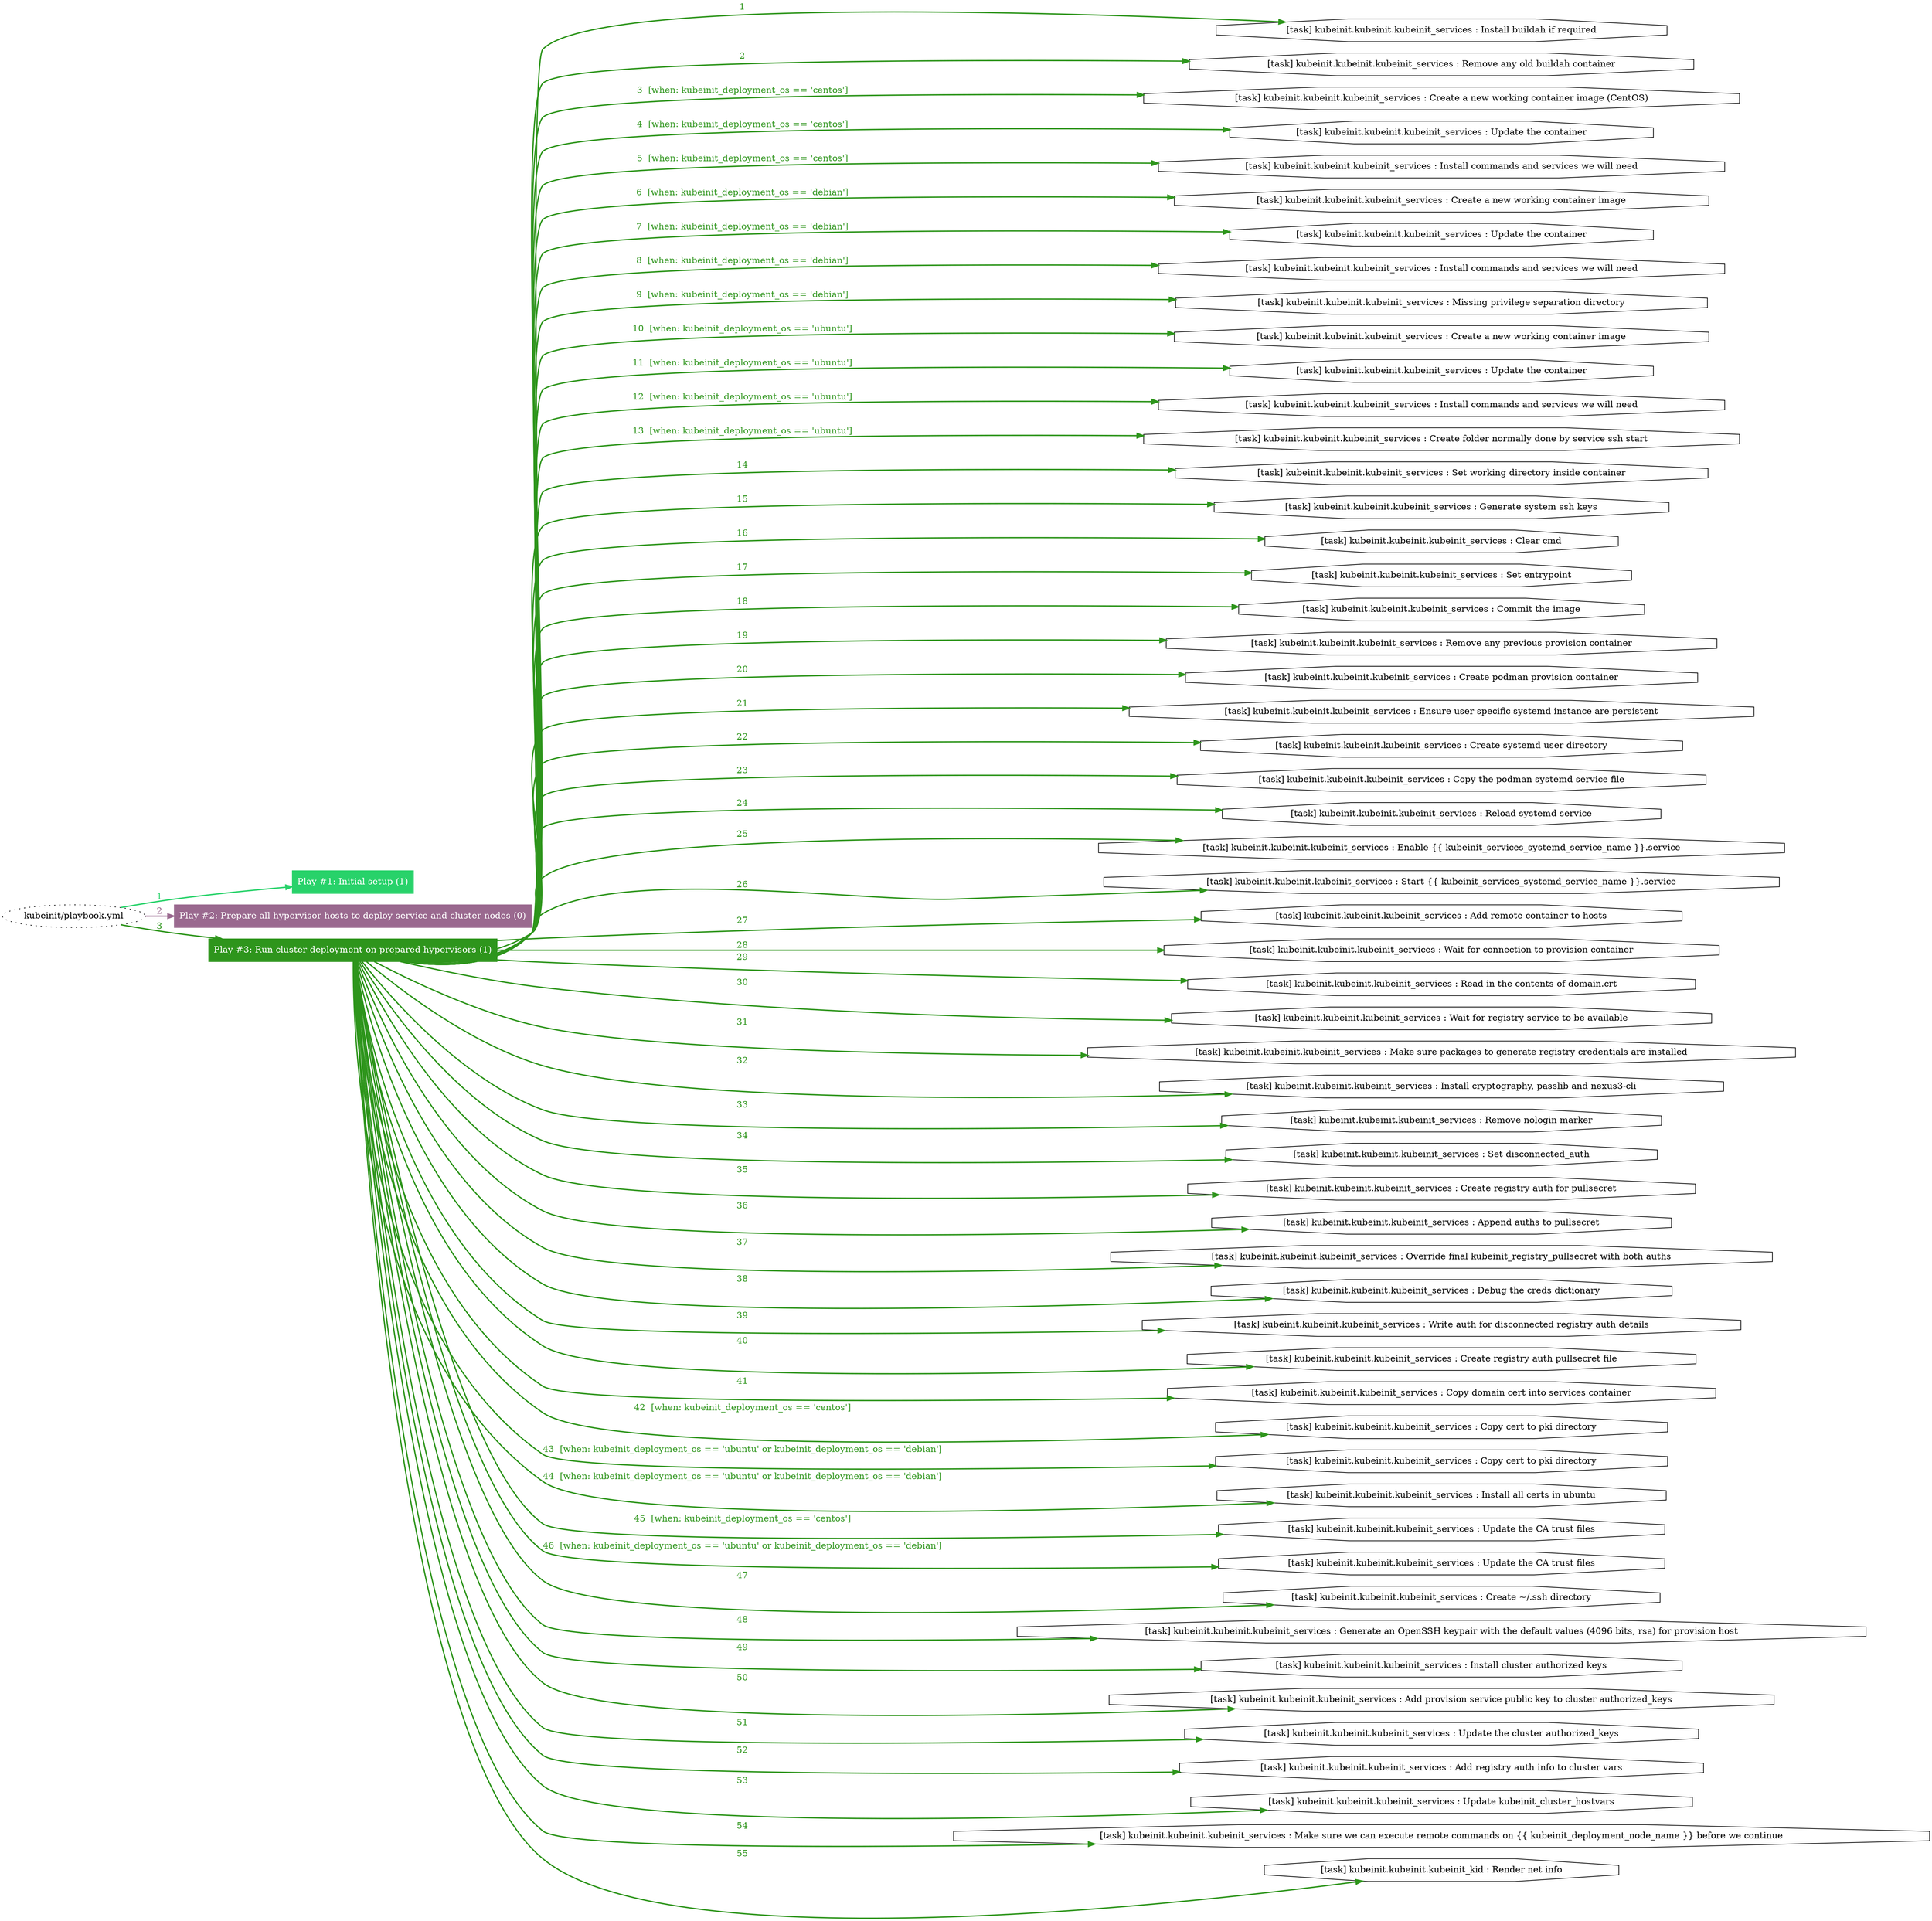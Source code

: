 digraph "kubeinit/playbook.yml "{
	graph [concentrate=true ordering=in rankdir=LR ratio=fill]
	edge [esep=5 sep=10]
	"kubeinit/playbook.yml" [id=root_node style=dotted]
	subgraph "Play #1: Initial setup (1) "{
		"Play #1: Initial setup (1)" [color="#28d26a" fontcolor="#ffffff" id="play_fb21140e-4977-4ded-9e24-a679d999e074" shape=box style=filled tooltip=localhost]
		"kubeinit/playbook.yml" -> "Play #1: Initial setup (1)" [label=1 color="#28d26a" fontcolor="#28d26a" id="edge_a619f9a7-78a1-4eaa-be02-754d3ae35605" style=bold]
	}
	subgraph "Play #2: Prepare all hypervisor hosts to deploy service and cluster nodes (0) "{
		"Play #2: Prepare all hypervisor hosts to deploy service and cluster nodes (0)" [color="#9a698f" fontcolor="#ffffff" id="play_34a4af6b-c5f1-4bd3-9af5-1db1eec75e0d" shape=box style=filled tooltip=""]
		"kubeinit/playbook.yml" -> "Play #2: Prepare all hypervisor hosts to deploy service and cluster nodes (0)" [label=2 color="#9a698f" fontcolor="#9a698f" id="edge_3eed11e8-5fe3-4510-93e6-8d4940f822d9" style=bold]
	}
	subgraph "Play #3: Run cluster deployment on prepared hypervisors (1) "{
		"Play #3: Run cluster deployment on prepared hypervisors (1)" [color="#2e951c" fontcolor="#ffffff" id="play_df49dee0-29ed-4c7d-a467-cee5a92ea296" shape=box style=filled tooltip=localhost]
		"kubeinit/playbook.yml" -> "Play #3: Run cluster deployment on prepared hypervisors (1)" [label=3 color="#2e951c" fontcolor="#2e951c" id="edge_9e44c114-6407-46ab-90d5-ff6a9166362f" style=bold]
		"task_f954678c-eb7d-4d14-9c8f-4b871ca7f567" [label="[task] kubeinit.kubeinit.kubeinit_services : Install buildah if required" id="task_f954678c-eb7d-4d14-9c8f-4b871ca7f567" shape=octagon tooltip="[task] kubeinit.kubeinit.kubeinit_services : Install buildah if required"]
		"Play #3: Run cluster deployment on prepared hypervisors (1)" -> "task_f954678c-eb7d-4d14-9c8f-4b871ca7f567" [label=1 color="#2e951c" fontcolor="#2e951c" id="edge_1b4e0be0-eb6d-4d69-b42c-e0f5a2f4f9b6" style=bold]
		"task_3fbc5e79-30d0-4c27-a7d3-ce023d281f4b" [label="[task] kubeinit.kubeinit.kubeinit_services : Remove any old buildah container" id="task_3fbc5e79-30d0-4c27-a7d3-ce023d281f4b" shape=octagon tooltip="[task] kubeinit.kubeinit.kubeinit_services : Remove any old buildah container"]
		"Play #3: Run cluster deployment on prepared hypervisors (1)" -> "task_3fbc5e79-30d0-4c27-a7d3-ce023d281f4b" [label=2 color="#2e951c" fontcolor="#2e951c" id="edge_caacd9ae-cb9a-4d73-985d-f6e662a9e628" style=bold]
		"task_e524f6bb-5496-4b8f-90b9-5fa8494b65fa" [label="[task] kubeinit.kubeinit.kubeinit_services : Create a new working container image (CentOS)" id="task_e524f6bb-5496-4b8f-90b9-5fa8494b65fa" shape=octagon tooltip="[task] kubeinit.kubeinit.kubeinit_services : Create a new working container image (CentOS)"]
		"Play #3: Run cluster deployment on prepared hypervisors (1)" -> "task_e524f6bb-5496-4b8f-90b9-5fa8494b65fa" [label="3  [when: kubeinit_deployment_os == 'centos']" color="#2e951c" fontcolor="#2e951c" id="edge_5003f5ed-0d93-4839-99a3-d709eabb10f5" style=bold]
		"task_81d10264-fdef-4386-b631-661ddc782e09" [label="[task] kubeinit.kubeinit.kubeinit_services : Update the container" id="task_81d10264-fdef-4386-b631-661ddc782e09" shape=octagon tooltip="[task] kubeinit.kubeinit.kubeinit_services : Update the container"]
		"Play #3: Run cluster deployment on prepared hypervisors (1)" -> "task_81d10264-fdef-4386-b631-661ddc782e09" [label="4  [when: kubeinit_deployment_os == 'centos']" color="#2e951c" fontcolor="#2e951c" id="edge_58595c8b-dc9c-4e1d-a4d0-4e4889d0d732" style=bold]
		"task_b042ab1b-4d76-4cac-84b8-c89f463dea36" [label="[task] kubeinit.kubeinit.kubeinit_services : Install commands and services we will need" id="task_b042ab1b-4d76-4cac-84b8-c89f463dea36" shape=octagon tooltip="[task] kubeinit.kubeinit.kubeinit_services : Install commands and services we will need"]
		"Play #3: Run cluster deployment on prepared hypervisors (1)" -> "task_b042ab1b-4d76-4cac-84b8-c89f463dea36" [label="5  [when: kubeinit_deployment_os == 'centos']" color="#2e951c" fontcolor="#2e951c" id="edge_3ec3880b-bbab-4ea2-912a-3cc46882be84" style=bold]
		"task_982a54f4-affa-459a-b3ba-c38927e81be0" [label="[task] kubeinit.kubeinit.kubeinit_services : Create a new working container image" id="task_982a54f4-affa-459a-b3ba-c38927e81be0" shape=octagon tooltip="[task] kubeinit.kubeinit.kubeinit_services : Create a new working container image"]
		"Play #3: Run cluster deployment on prepared hypervisors (1)" -> "task_982a54f4-affa-459a-b3ba-c38927e81be0" [label="6  [when: kubeinit_deployment_os == 'debian']" color="#2e951c" fontcolor="#2e951c" id="edge_4c100872-9720-480b-82c3-34690c610e1d" style=bold]
		"task_8e7991b4-23e6-42f3-aa12-5c18b6f372d9" [label="[task] kubeinit.kubeinit.kubeinit_services : Update the container" id="task_8e7991b4-23e6-42f3-aa12-5c18b6f372d9" shape=octagon tooltip="[task] kubeinit.kubeinit.kubeinit_services : Update the container"]
		"Play #3: Run cluster deployment on prepared hypervisors (1)" -> "task_8e7991b4-23e6-42f3-aa12-5c18b6f372d9" [label="7  [when: kubeinit_deployment_os == 'debian']" color="#2e951c" fontcolor="#2e951c" id="edge_21dded2e-4591-48e1-aded-80b72ab8c969" style=bold]
		"task_69eae5f4-2488-4e17-969f-559f442cec16" [label="[task] kubeinit.kubeinit.kubeinit_services : Install commands and services we will need" id="task_69eae5f4-2488-4e17-969f-559f442cec16" shape=octagon tooltip="[task] kubeinit.kubeinit.kubeinit_services : Install commands and services we will need"]
		"Play #3: Run cluster deployment on prepared hypervisors (1)" -> "task_69eae5f4-2488-4e17-969f-559f442cec16" [label="8  [when: kubeinit_deployment_os == 'debian']" color="#2e951c" fontcolor="#2e951c" id="edge_d61d5313-4420-4d14-aa16-f0c9438125c2" style=bold]
		"task_596f7384-cfcf-4b8a-9cff-9d18c9f3d7bd" [label="[task] kubeinit.kubeinit.kubeinit_services : Missing privilege separation directory" id="task_596f7384-cfcf-4b8a-9cff-9d18c9f3d7bd" shape=octagon tooltip="[task] kubeinit.kubeinit.kubeinit_services : Missing privilege separation directory"]
		"Play #3: Run cluster deployment on prepared hypervisors (1)" -> "task_596f7384-cfcf-4b8a-9cff-9d18c9f3d7bd" [label="9  [when: kubeinit_deployment_os == 'debian']" color="#2e951c" fontcolor="#2e951c" id="edge_556c1bb2-6a6f-431f-88de-2d59a5cfd6fc" style=bold]
		"task_b9a23d16-90ff-4ee0-adaf-c12b61dd0f0f" [label="[task] kubeinit.kubeinit.kubeinit_services : Create a new working container image" id="task_b9a23d16-90ff-4ee0-adaf-c12b61dd0f0f" shape=octagon tooltip="[task] kubeinit.kubeinit.kubeinit_services : Create a new working container image"]
		"Play #3: Run cluster deployment on prepared hypervisors (1)" -> "task_b9a23d16-90ff-4ee0-adaf-c12b61dd0f0f" [label="10  [when: kubeinit_deployment_os == 'ubuntu']" color="#2e951c" fontcolor="#2e951c" id="edge_84fd10c2-b954-4719-a53f-27a0e7650e3f" style=bold]
		"task_731b4a1e-b1b9-4837-a8f0-09810c22214a" [label="[task] kubeinit.kubeinit.kubeinit_services : Update the container" id="task_731b4a1e-b1b9-4837-a8f0-09810c22214a" shape=octagon tooltip="[task] kubeinit.kubeinit.kubeinit_services : Update the container"]
		"Play #3: Run cluster deployment on prepared hypervisors (1)" -> "task_731b4a1e-b1b9-4837-a8f0-09810c22214a" [label="11  [when: kubeinit_deployment_os == 'ubuntu']" color="#2e951c" fontcolor="#2e951c" id="edge_b7f87d51-04bc-4a9b-8b03-ad0689f7ca53" style=bold]
		"task_a36f24f2-7547-4f67-b549-cf7145278308" [label="[task] kubeinit.kubeinit.kubeinit_services : Install commands and services we will need" id="task_a36f24f2-7547-4f67-b549-cf7145278308" shape=octagon tooltip="[task] kubeinit.kubeinit.kubeinit_services : Install commands and services we will need"]
		"Play #3: Run cluster deployment on prepared hypervisors (1)" -> "task_a36f24f2-7547-4f67-b549-cf7145278308" [label="12  [when: kubeinit_deployment_os == 'ubuntu']" color="#2e951c" fontcolor="#2e951c" id="edge_70090224-0348-48ba-bf2c-ad6e4b510a38" style=bold]
		"task_308d3043-7f38-47ac-b613-a9ed5365547d" [label="[task] kubeinit.kubeinit.kubeinit_services : Create folder normally done by service ssh start" id="task_308d3043-7f38-47ac-b613-a9ed5365547d" shape=octagon tooltip="[task] kubeinit.kubeinit.kubeinit_services : Create folder normally done by service ssh start"]
		"Play #3: Run cluster deployment on prepared hypervisors (1)" -> "task_308d3043-7f38-47ac-b613-a9ed5365547d" [label="13  [when: kubeinit_deployment_os == 'ubuntu']" color="#2e951c" fontcolor="#2e951c" id="edge_76c54284-4cc3-4f8d-971a-24bebc0b4f95" style=bold]
		"task_fdf93be5-13ef-4f36-ae47-cb93446c4777" [label="[task] kubeinit.kubeinit.kubeinit_services : Set working directory inside container" id="task_fdf93be5-13ef-4f36-ae47-cb93446c4777" shape=octagon tooltip="[task] kubeinit.kubeinit.kubeinit_services : Set working directory inside container"]
		"Play #3: Run cluster deployment on prepared hypervisors (1)" -> "task_fdf93be5-13ef-4f36-ae47-cb93446c4777" [label=14 color="#2e951c" fontcolor="#2e951c" id="edge_4e7fa073-d53f-4cbd-842e-82bd2249be1a" style=bold]
		"task_595fd73f-1d70-4033-82b4-a03ab81b8c96" [label="[task] kubeinit.kubeinit.kubeinit_services : Generate system ssh keys" id="task_595fd73f-1d70-4033-82b4-a03ab81b8c96" shape=octagon tooltip="[task] kubeinit.kubeinit.kubeinit_services : Generate system ssh keys"]
		"Play #3: Run cluster deployment on prepared hypervisors (1)" -> "task_595fd73f-1d70-4033-82b4-a03ab81b8c96" [label=15 color="#2e951c" fontcolor="#2e951c" id="edge_c19c305f-96dc-4573-b8d9-613195e4b36f" style=bold]
		"task_7fca08e0-a801-4d59-bc9c-04a8c9ce7c22" [label="[task] kubeinit.kubeinit.kubeinit_services : Clear cmd" id="task_7fca08e0-a801-4d59-bc9c-04a8c9ce7c22" shape=octagon tooltip="[task] kubeinit.kubeinit.kubeinit_services : Clear cmd"]
		"Play #3: Run cluster deployment on prepared hypervisors (1)" -> "task_7fca08e0-a801-4d59-bc9c-04a8c9ce7c22" [label=16 color="#2e951c" fontcolor="#2e951c" id="edge_29b4102c-d360-4c33-97cc-e5080d7cd207" style=bold]
		"task_38431efd-86bf-421e-9914-eb959b81c002" [label="[task] kubeinit.kubeinit.kubeinit_services : Set entrypoint" id="task_38431efd-86bf-421e-9914-eb959b81c002" shape=octagon tooltip="[task] kubeinit.kubeinit.kubeinit_services : Set entrypoint"]
		"Play #3: Run cluster deployment on prepared hypervisors (1)" -> "task_38431efd-86bf-421e-9914-eb959b81c002" [label=17 color="#2e951c" fontcolor="#2e951c" id="edge_4d951d52-8871-43ef-8fbf-6f3704577e83" style=bold]
		"task_2da45746-0138-47cf-bcc7-50ae3208f9d2" [label="[task] kubeinit.kubeinit.kubeinit_services : Commit the image" id="task_2da45746-0138-47cf-bcc7-50ae3208f9d2" shape=octagon tooltip="[task] kubeinit.kubeinit.kubeinit_services : Commit the image"]
		"Play #3: Run cluster deployment on prepared hypervisors (1)" -> "task_2da45746-0138-47cf-bcc7-50ae3208f9d2" [label=18 color="#2e951c" fontcolor="#2e951c" id="edge_daf42478-403e-4222-bc17-763c0029041d" style=bold]
		"task_1f17384f-ebb7-429e-8e74-1176d158fac0" [label="[task] kubeinit.kubeinit.kubeinit_services : Remove any previous provision container" id="task_1f17384f-ebb7-429e-8e74-1176d158fac0" shape=octagon tooltip="[task] kubeinit.kubeinit.kubeinit_services : Remove any previous provision container"]
		"Play #3: Run cluster deployment on prepared hypervisors (1)" -> "task_1f17384f-ebb7-429e-8e74-1176d158fac0" [label=19 color="#2e951c" fontcolor="#2e951c" id="edge_843d2197-1d4b-4ab7-a8c7-33215e65cabf" style=bold]
		"task_f2611aae-f20d-4956-8fd3-71c03f41d87a" [label="[task] kubeinit.kubeinit.kubeinit_services : Create podman provision container" id="task_f2611aae-f20d-4956-8fd3-71c03f41d87a" shape=octagon tooltip="[task] kubeinit.kubeinit.kubeinit_services : Create podman provision container"]
		"Play #3: Run cluster deployment on prepared hypervisors (1)" -> "task_f2611aae-f20d-4956-8fd3-71c03f41d87a" [label=20 color="#2e951c" fontcolor="#2e951c" id="edge_325a84f8-5c9e-4f89-a01a-8de6191f3675" style=bold]
		"task_e98561d4-8e0c-4e34-b7ec-4884595a56dd" [label="[task] kubeinit.kubeinit.kubeinit_services : Ensure user specific systemd instance are persistent" id="task_e98561d4-8e0c-4e34-b7ec-4884595a56dd" shape=octagon tooltip="[task] kubeinit.kubeinit.kubeinit_services : Ensure user specific systemd instance are persistent"]
		"Play #3: Run cluster deployment on prepared hypervisors (1)" -> "task_e98561d4-8e0c-4e34-b7ec-4884595a56dd" [label=21 color="#2e951c" fontcolor="#2e951c" id="edge_b3157e76-3e0b-499a-8820-44bdd3e07e41" style=bold]
		"task_5b3f8b5e-7528-4c4e-826e-16f1e41be814" [label="[task] kubeinit.kubeinit.kubeinit_services : Create systemd user directory" id="task_5b3f8b5e-7528-4c4e-826e-16f1e41be814" shape=octagon tooltip="[task] kubeinit.kubeinit.kubeinit_services : Create systemd user directory"]
		"Play #3: Run cluster deployment on prepared hypervisors (1)" -> "task_5b3f8b5e-7528-4c4e-826e-16f1e41be814" [label=22 color="#2e951c" fontcolor="#2e951c" id="edge_24f6bd2e-303e-4d14-a566-d069535ada1f" style=bold]
		"task_97024ecc-97c9-48ec-9b8b-dfa5c55ae821" [label="[task] kubeinit.kubeinit.kubeinit_services : Copy the podman systemd service file" id="task_97024ecc-97c9-48ec-9b8b-dfa5c55ae821" shape=octagon tooltip="[task] kubeinit.kubeinit.kubeinit_services : Copy the podman systemd service file"]
		"Play #3: Run cluster deployment on prepared hypervisors (1)" -> "task_97024ecc-97c9-48ec-9b8b-dfa5c55ae821" [label=23 color="#2e951c" fontcolor="#2e951c" id="edge_bf84581a-40cc-4697-a968-b2bba0bbd6a0" style=bold]
		"task_4e8abbfd-5504-4243-9885-94114dfa71ca" [label="[task] kubeinit.kubeinit.kubeinit_services : Reload systemd service" id="task_4e8abbfd-5504-4243-9885-94114dfa71ca" shape=octagon tooltip="[task] kubeinit.kubeinit.kubeinit_services : Reload systemd service"]
		"Play #3: Run cluster deployment on prepared hypervisors (1)" -> "task_4e8abbfd-5504-4243-9885-94114dfa71ca" [label=24 color="#2e951c" fontcolor="#2e951c" id="edge_bda36641-5624-43a1-96f5-e88a3d13253a" style=bold]
		"task_87b849ab-a3dc-45b5-9717-7f0d2ac7c985" [label="[task] kubeinit.kubeinit.kubeinit_services : Enable {{ kubeinit_services_systemd_service_name }}.service" id="task_87b849ab-a3dc-45b5-9717-7f0d2ac7c985" shape=octagon tooltip="[task] kubeinit.kubeinit.kubeinit_services : Enable {{ kubeinit_services_systemd_service_name }}.service"]
		"Play #3: Run cluster deployment on prepared hypervisors (1)" -> "task_87b849ab-a3dc-45b5-9717-7f0d2ac7c985" [label=25 color="#2e951c" fontcolor="#2e951c" id="edge_43fab0cf-f6d3-41a0-b4db-f732dd9c2e70" style=bold]
		"task_c237f8e1-8a91-49a4-8d32-76912c03d9e8" [label="[task] kubeinit.kubeinit.kubeinit_services : Start {{ kubeinit_services_systemd_service_name }}.service" id="task_c237f8e1-8a91-49a4-8d32-76912c03d9e8" shape=octagon tooltip="[task] kubeinit.kubeinit.kubeinit_services : Start {{ kubeinit_services_systemd_service_name }}.service"]
		"Play #3: Run cluster deployment on prepared hypervisors (1)" -> "task_c237f8e1-8a91-49a4-8d32-76912c03d9e8" [label=26 color="#2e951c" fontcolor="#2e951c" id="edge_01cb27ad-2d20-4b18-9406-0f60721b1360" style=bold]
		"task_3599f322-bea6-404b-badb-604ed63e4a84" [label="[task] kubeinit.kubeinit.kubeinit_services : Add remote container to hosts" id="task_3599f322-bea6-404b-badb-604ed63e4a84" shape=octagon tooltip="[task] kubeinit.kubeinit.kubeinit_services : Add remote container to hosts"]
		"Play #3: Run cluster deployment on prepared hypervisors (1)" -> "task_3599f322-bea6-404b-badb-604ed63e4a84" [label=27 color="#2e951c" fontcolor="#2e951c" id="edge_ffeacc06-9fba-4436-b3fe-0713f19d6ee0" style=bold]
		"task_ffd7c89b-6ba9-49c4-9888-dc941af1f0b9" [label="[task] kubeinit.kubeinit.kubeinit_services : Wait for connection to provision container" id="task_ffd7c89b-6ba9-49c4-9888-dc941af1f0b9" shape=octagon tooltip="[task] kubeinit.kubeinit.kubeinit_services : Wait for connection to provision container"]
		"Play #3: Run cluster deployment on prepared hypervisors (1)" -> "task_ffd7c89b-6ba9-49c4-9888-dc941af1f0b9" [label=28 color="#2e951c" fontcolor="#2e951c" id="edge_2ad243c7-1d75-47fa-823a-3ff5b2858005" style=bold]
		"task_7d4e82b1-c16b-477f-9c59-17d4416fe4b2" [label="[task] kubeinit.kubeinit.kubeinit_services : Read in the contents of domain.crt" id="task_7d4e82b1-c16b-477f-9c59-17d4416fe4b2" shape=octagon tooltip="[task] kubeinit.kubeinit.kubeinit_services : Read in the contents of domain.crt"]
		"Play #3: Run cluster deployment on prepared hypervisors (1)" -> "task_7d4e82b1-c16b-477f-9c59-17d4416fe4b2" [label=29 color="#2e951c" fontcolor="#2e951c" id="edge_0f54bde4-3542-45e0-a669-f17ec4971254" style=bold]
		"task_9e606ca1-1569-4d8a-90eb-498a260badf4" [label="[task] kubeinit.kubeinit.kubeinit_services : Wait for registry service to be available" id="task_9e606ca1-1569-4d8a-90eb-498a260badf4" shape=octagon tooltip="[task] kubeinit.kubeinit.kubeinit_services : Wait for registry service to be available"]
		"Play #3: Run cluster deployment on prepared hypervisors (1)" -> "task_9e606ca1-1569-4d8a-90eb-498a260badf4" [label=30 color="#2e951c" fontcolor="#2e951c" id="edge_763ffb1e-263d-435c-bfbb-056dc786ff51" style=bold]
		"task_d1223b17-1359-4884-a4fe-9b7d008de722" [label="[task] kubeinit.kubeinit.kubeinit_services : Make sure packages to generate registry credentials are installed" id="task_d1223b17-1359-4884-a4fe-9b7d008de722" shape=octagon tooltip="[task] kubeinit.kubeinit.kubeinit_services : Make sure packages to generate registry credentials are installed"]
		"Play #3: Run cluster deployment on prepared hypervisors (1)" -> "task_d1223b17-1359-4884-a4fe-9b7d008de722" [label=31 color="#2e951c" fontcolor="#2e951c" id="edge_c06cea07-3b30-4573-881a-56ec620fb425" style=bold]
		"task_f54dfd4e-7178-4c0b-ba3c-85c628c3270f" [label="[task] kubeinit.kubeinit.kubeinit_services : Install cryptography, passlib and nexus3-cli" id="task_f54dfd4e-7178-4c0b-ba3c-85c628c3270f" shape=octagon tooltip="[task] kubeinit.kubeinit.kubeinit_services : Install cryptography, passlib and nexus3-cli"]
		"Play #3: Run cluster deployment on prepared hypervisors (1)" -> "task_f54dfd4e-7178-4c0b-ba3c-85c628c3270f" [label=32 color="#2e951c" fontcolor="#2e951c" id="edge_ca883353-2e29-4ae2-9a8b-5c11eec629ec" style=bold]
		"task_4a5090f8-80bc-42a0-a730-b32869ee8178" [label="[task] kubeinit.kubeinit.kubeinit_services : Remove nologin marker" id="task_4a5090f8-80bc-42a0-a730-b32869ee8178" shape=octagon tooltip="[task] kubeinit.kubeinit.kubeinit_services : Remove nologin marker"]
		"Play #3: Run cluster deployment on prepared hypervisors (1)" -> "task_4a5090f8-80bc-42a0-a730-b32869ee8178" [label=33 color="#2e951c" fontcolor="#2e951c" id="edge_f5688d4c-8f9b-49d3-bbc9-77ec948b1b04" style=bold]
		"task_abe5fb5d-076f-478d-80e8-a42f8535ec75" [label="[task] kubeinit.kubeinit.kubeinit_services : Set disconnected_auth" id="task_abe5fb5d-076f-478d-80e8-a42f8535ec75" shape=octagon tooltip="[task] kubeinit.kubeinit.kubeinit_services : Set disconnected_auth"]
		"Play #3: Run cluster deployment on prepared hypervisors (1)" -> "task_abe5fb5d-076f-478d-80e8-a42f8535ec75" [label=34 color="#2e951c" fontcolor="#2e951c" id="edge_ce6f74c7-a7c2-4be1-bd81-dc9d24fde15e" style=bold]
		"task_257e9a55-4d4c-40c7-8a44-73dc90dd6bc8" [label="[task] kubeinit.kubeinit.kubeinit_services : Create registry auth for pullsecret" id="task_257e9a55-4d4c-40c7-8a44-73dc90dd6bc8" shape=octagon tooltip="[task] kubeinit.kubeinit.kubeinit_services : Create registry auth for pullsecret"]
		"Play #3: Run cluster deployment on prepared hypervisors (1)" -> "task_257e9a55-4d4c-40c7-8a44-73dc90dd6bc8" [label=35 color="#2e951c" fontcolor="#2e951c" id="edge_20b342bf-b9b0-4c28-ac0b-00c3aee08276" style=bold]
		"task_fbcca5df-5e38-4913-994f-d26a16811d57" [label="[task] kubeinit.kubeinit.kubeinit_services : Append auths to pullsecret" id="task_fbcca5df-5e38-4913-994f-d26a16811d57" shape=octagon tooltip="[task] kubeinit.kubeinit.kubeinit_services : Append auths to pullsecret"]
		"Play #3: Run cluster deployment on prepared hypervisors (1)" -> "task_fbcca5df-5e38-4913-994f-d26a16811d57" [label=36 color="#2e951c" fontcolor="#2e951c" id="edge_cc970235-89da-4958-839e-a746abce14dc" style=bold]
		"task_45b3acd9-3912-4860-a9f6-cfe1a8065595" [label="[task] kubeinit.kubeinit.kubeinit_services : Override final kubeinit_registry_pullsecret with both auths" id="task_45b3acd9-3912-4860-a9f6-cfe1a8065595" shape=octagon tooltip="[task] kubeinit.kubeinit.kubeinit_services : Override final kubeinit_registry_pullsecret with both auths"]
		"Play #3: Run cluster deployment on prepared hypervisors (1)" -> "task_45b3acd9-3912-4860-a9f6-cfe1a8065595" [label=37 color="#2e951c" fontcolor="#2e951c" id="edge_dfc3a971-c2b8-4ce2-87fb-860ece0f4088" style=bold]
		"task_cd2c0fc4-e27f-413f-96d6-4681b5fb0d9f" [label="[task] kubeinit.kubeinit.kubeinit_services : Debug the creds dictionary" id="task_cd2c0fc4-e27f-413f-96d6-4681b5fb0d9f" shape=octagon tooltip="[task] kubeinit.kubeinit.kubeinit_services : Debug the creds dictionary"]
		"Play #3: Run cluster deployment on prepared hypervisors (1)" -> "task_cd2c0fc4-e27f-413f-96d6-4681b5fb0d9f" [label=38 color="#2e951c" fontcolor="#2e951c" id="edge_37932747-a937-467d-b052-e344d4a65415" style=bold]
		"task_36dc5932-b605-4650-97f6-3e8ca4c70f20" [label="[task] kubeinit.kubeinit.kubeinit_services : Write auth for disconnected registry auth details" id="task_36dc5932-b605-4650-97f6-3e8ca4c70f20" shape=octagon tooltip="[task] kubeinit.kubeinit.kubeinit_services : Write auth for disconnected registry auth details"]
		"Play #3: Run cluster deployment on prepared hypervisors (1)" -> "task_36dc5932-b605-4650-97f6-3e8ca4c70f20" [label=39 color="#2e951c" fontcolor="#2e951c" id="edge_dfc29a3b-9bf8-47d4-9c92-fc3dd74dd07d" style=bold]
		"task_9a2281ec-9159-48c0-8527-e8077c086348" [label="[task] kubeinit.kubeinit.kubeinit_services : Create registry auth pullsecret file" id="task_9a2281ec-9159-48c0-8527-e8077c086348" shape=octagon tooltip="[task] kubeinit.kubeinit.kubeinit_services : Create registry auth pullsecret file"]
		"Play #3: Run cluster deployment on prepared hypervisors (1)" -> "task_9a2281ec-9159-48c0-8527-e8077c086348" [label=40 color="#2e951c" fontcolor="#2e951c" id="edge_993b8d14-a288-4197-814a-2d9ab928bae9" style=bold]
		"task_7133e831-4db1-4752-8cf0-49856253296d" [label="[task] kubeinit.kubeinit.kubeinit_services : Copy domain cert into services container" id="task_7133e831-4db1-4752-8cf0-49856253296d" shape=octagon tooltip="[task] kubeinit.kubeinit.kubeinit_services : Copy domain cert into services container"]
		"Play #3: Run cluster deployment on prepared hypervisors (1)" -> "task_7133e831-4db1-4752-8cf0-49856253296d" [label=41 color="#2e951c" fontcolor="#2e951c" id="edge_78f13695-c6e1-4be3-9d29-81831423dc48" style=bold]
		"task_9ab2909f-0c7a-48f3-8044-cc5ef58ca2b6" [label="[task] kubeinit.kubeinit.kubeinit_services : Copy cert to pki directory" id="task_9ab2909f-0c7a-48f3-8044-cc5ef58ca2b6" shape=octagon tooltip="[task] kubeinit.kubeinit.kubeinit_services : Copy cert to pki directory"]
		"Play #3: Run cluster deployment on prepared hypervisors (1)" -> "task_9ab2909f-0c7a-48f3-8044-cc5ef58ca2b6" [label="42  [when: kubeinit_deployment_os == 'centos']" color="#2e951c" fontcolor="#2e951c" id="edge_b589ba5d-05b3-4382-b73a-8251421f54c9" style=bold]
		"task_8a4a3865-7da1-42bb-9982-c093016ff695" [label="[task] kubeinit.kubeinit.kubeinit_services : Copy cert to pki directory" id="task_8a4a3865-7da1-42bb-9982-c093016ff695" shape=octagon tooltip="[task] kubeinit.kubeinit.kubeinit_services : Copy cert to pki directory"]
		"Play #3: Run cluster deployment on prepared hypervisors (1)" -> "task_8a4a3865-7da1-42bb-9982-c093016ff695" [label="43  [when: kubeinit_deployment_os == 'ubuntu' or kubeinit_deployment_os == 'debian']" color="#2e951c" fontcolor="#2e951c" id="edge_5adc2043-5981-4845-85fc-41a23c386db1" style=bold]
		"task_68e16e84-4918-4f48-a234-e4c9a2cc6cd5" [label="[task] kubeinit.kubeinit.kubeinit_services : Install all certs in ubuntu" id="task_68e16e84-4918-4f48-a234-e4c9a2cc6cd5" shape=octagon tooltip="[task] kubeinit.kubeinit.kubeinit_services : Install all certs in ubuntu"]
		"Play #3: Run cluster deployment on prepared hypervisors (1)" -> "task_68e16e84-4918-4f48-a234-e4c9a2cc6cd5" [label="44  [when: kubeinit_deployment_os == 'ubuntu' or kubeinit_deployment_os == 'debian']" color="#2e951c" fontcolor="#2e951c" id="edge_1bcb8a92-feee-469b-864c-56c1de559ab9" style=bold]
		"task_73fe14f7-7c04-41a8-b854-d840032e1c67" [label="[task] kubeinit.kubeinit.kubeinit_services : Update the CA trust files" id="task_73fe14f7-7c04-41a8-b854-d840032e1c67" shape=octagon tooltip="[task] kubeinit.kubeinit.kubeinit_services : Update the CA trust files"]
		"Play #3: Run cluster deployment on prepared hypervisors (1)" -> "task_73fe14f7-7c04-41a8-b854-d840032e1c67" [label="45  [when: kubeinit_deployment_os == 'centos']" color="#2e951c" fontcolor="#2e951c" id="edge_3032a1a0-a9f2-4731-a6e9-d39801b31d65" style=bold]
		"task_922c4499-0832-4fad-b84b-5533783fe9db" [label="[task] kubeinit.kubeinit.kubeinit_services : Update the CA trust files" id="task_922c4499-0832-4fad-b84b-5533783fe9db" shape=octagon tooltip="[task] kubeinit.kubeinit.kubeinit_services : Update the CA trust files"]
		"Play #3: Run cluster deployment on prepared hypervisors (1)" -> "task_922c4499-0832-4fad-b84b-5533783fe9db" [label="46  [when: kubeinit_deployment_os == 'ubuntu' or kubeinit_deployment_os == 'debian']" color="#2e951c" fontcolor="#2e951c" id="edge_5fa7585e-4a46-4a64-a486-6f154aeadf8b" style=bold]
		"task_3ed4a25f-fcc7-4bb2-8e55-f0c3d2a4617d" [label="[task] kubeinit.kubeinit.kubeinit_services : Create ~/.ssh directory" id="task_3ed4a25f-fcc7-4bb2-8e55-f0c3d2a4617d" shape=octagon tooltip="[task] kubeinit.kubeinit.kubeinit_services : Create ~/.ssh directory"]
		"Play #3: Run cluster deployment on prepared hypervisors (1)" -> "task_3ed4a25f-fcc7-4bb2-8e55-f0c3d2a4617d" [label=47 color="#2e951c" fontcolor="#2e951c" id="edge_97f0dddb-b9a8-487e-82b1-8f194f25162b" style=bold]
		"task_c6075406-57a3-4a68-ac26-6c01b70e0d45" [label="[task] kubeinit.kubeinit.kubeinit_services : Generate an OpenSSH keypair with the default values (4096 bits, rsa) for provision host" id="task_c6075406-57a3-4a68-ac26-6c01b70e0d45" shape=octagon tooltip="[task] kubeinit.kubeinit.kubeinit_services : Generate an OpenSSH keypair with the default values (4096 bits, rsa) for provision host"]
		"Play #3: Run cluster deployment on prepared hypervisors (1)" -> "task_c6075406-57a3-4a68-ac26-6c01b70e0d45" [label=48 color="#2e951c" fontcolor="#2e951c" id="edge_bb71d5f9-1581-4a89-a83f-0c502c0d7bac" style=bold]
		"task_42ff9be3-a8bf-45f8-9974-fea6d0dc96da" [label="[task] kubeinit.kubeinit.kubeinit_services : Install cluster authorized keys" id="task_42ff9be3-a8bf-45f8-9974-fea6d0dc96da" shape=octagon tooltip="[task] kubeinit.kubeinit.kubeinit_services : Install cluster authorized keys"]
		"Play #3: Run cluster deployment on prepared hypervisors (1)" -> "task_42ff9be3-a8bf-45f8-9974-fea6d0dc96da" [label=49 color="#2e951c" fontcolor="#2e951c" id="edge_27ec714e-63c4-42ec-a4da-16bf9ce2acb2" style=bold]
		"task_bfb3abcd-d0b9-4456-b37c-e1ef1daf682f" [label="[task] kubeinit.kubeinit.kubeinit_services : Add provision service public key to cluster authorized_keys" id="task_bfb3abcd-d0b9-4456-b37c-e1ef1daf682f" shape=octagon tooltip="[task] kubeinit.kubeinit.kubeinit_services : Add provision service public key to cluster authorized_keys"]
		"Play #3: Run cluster deployment on prepared hypervisors (1)" -> "task_bfb3abcd-d0b9-4456-b37c-e1ef1daf682f" [label=50 color="#2e951c" fontcolor="#2e951c" id="edge_b7acbd60-be32-43be-840a-d4293c05497a" style=bold]
		"task_8b9f7c5c-709c-4f5d-a758-6f23ad8b377e" [label="[task] kubeinit.kubeinit.kubeinit_services : Update the cluster authorized_keys" id="task_8b9f7c5c-709c-4f5d-a758-6f23ad8b377e" shape=octagon tooltip="[task] kubeinit.kubeinit.kubeinit_services : Update the cluster authorized_keys"]
		"Play #3: Run cluster deployment on prepared hypervisors (1)" -> "task_8b9f7c5c-709c-4f5d-a758-6f23ad8b377e" [label=51 color="#2e951c" fontcolor="#2e951c" id="edge_699abea2-547b-4f03-a373-00f24861c860" style=bold]
		"task_822fb999-052f-44b4-8b14-291a6d2d1128" [label="[task] kubeinit.kubeinit.kubeinit_services : Add registry auth info to cluster vars" id="task_822fb999-052f-44b4-8b14-291a6d2d1128" shape=octagon tooltip="[task] kubeinit.kubeinit.kubeinit_services : Add registry auth info to cluster vars"]
		"Play #3: Run cluster deployment on prepared hypervisors (1)" -> "task_822fb999-052f-44b4-8b14-291a6d2d1128" [label=52 color="#2e951c" fontcolor="#2e951c" id="edge_ce12fedf-f3d9-4130-9fd9-9cb7c4a8288c" style=bold]
		"task_c2f8695b-a92d-461a-9c32-9a6a02c3e7f8" [label="[task] kubeinit.kubeinit.kubeinit_services : Update kubeinit_cluster_hostvars" id="task_c2f8695b-a92d-461a-9c32-9a6a02c3e7f8" shape=octagon tooltip="[task] kubeinit.kubeinit.kubeinit_services : Update kubeinit_cluster_hostvars"]
		"Play #3: Run cluster deployment on prepared hypervisors (1)" -> "task_c2f8695b-a92d-461a-9c32-9a6a02c3e7f8" [label=53 color="#2e951c" fontcolor="#2e951c" id="edge_568f7a6e-4268-48b9-b7d9-0611d124753a" style=bold]
		"task_67b76ac8-acb9-4ffd-811b-cf7e6baaf7ce" [label="[task] kubeinit.kubeinit.kubeinit_services : Make sure we can execute remote commands on {{ kubeinit_deployment_node_name }} before we continue" id="task_67b76ac8-acb9-4ffd-811b-cf7e6baaf7ce" shape=octagon tooltip="[task] kubeinit.kubeinit.kubeinit_services : Make sure we can execute remote commands on {{ kubeinit_deployment_node_name }} before we continue"]
		"Play #3: Run cluster deployment on prepared hypervisors (1)" -> "task_67b76ac8-acb9-4ffd-811b-cf7e6baaf7ce" [label=54 color="#2e951c" fontcolor="#2e951c" id="edge_d5328c9f-0ace-49eb-ab89-24d2f9db16e2" style=bold]
		"task_b0e8e41b-f659-4afc-8433-5b6e7dce715f" [label="[task] kubeinit.kubeinit.kubeinit_kid : Render net info" id="task_b0e8e41b-f659-4afc-8433-5b6e7dce715f" shape=octagon tooltip="[task] kubeinit.kubeinit.kubeinit_kid : Render net info"]
		"Play #3: Run cluster deployment on prepared hypervisors (1)" -> "task_b0e8e41b-f659-4afc-8433-5b6e7dce715f" [label=55 color="#2e951c" fontcolor="#2e951c" id="edge_d896a936-cb8d-41f7-8db0-0007f4f28b61" style=bold]
	}
}
